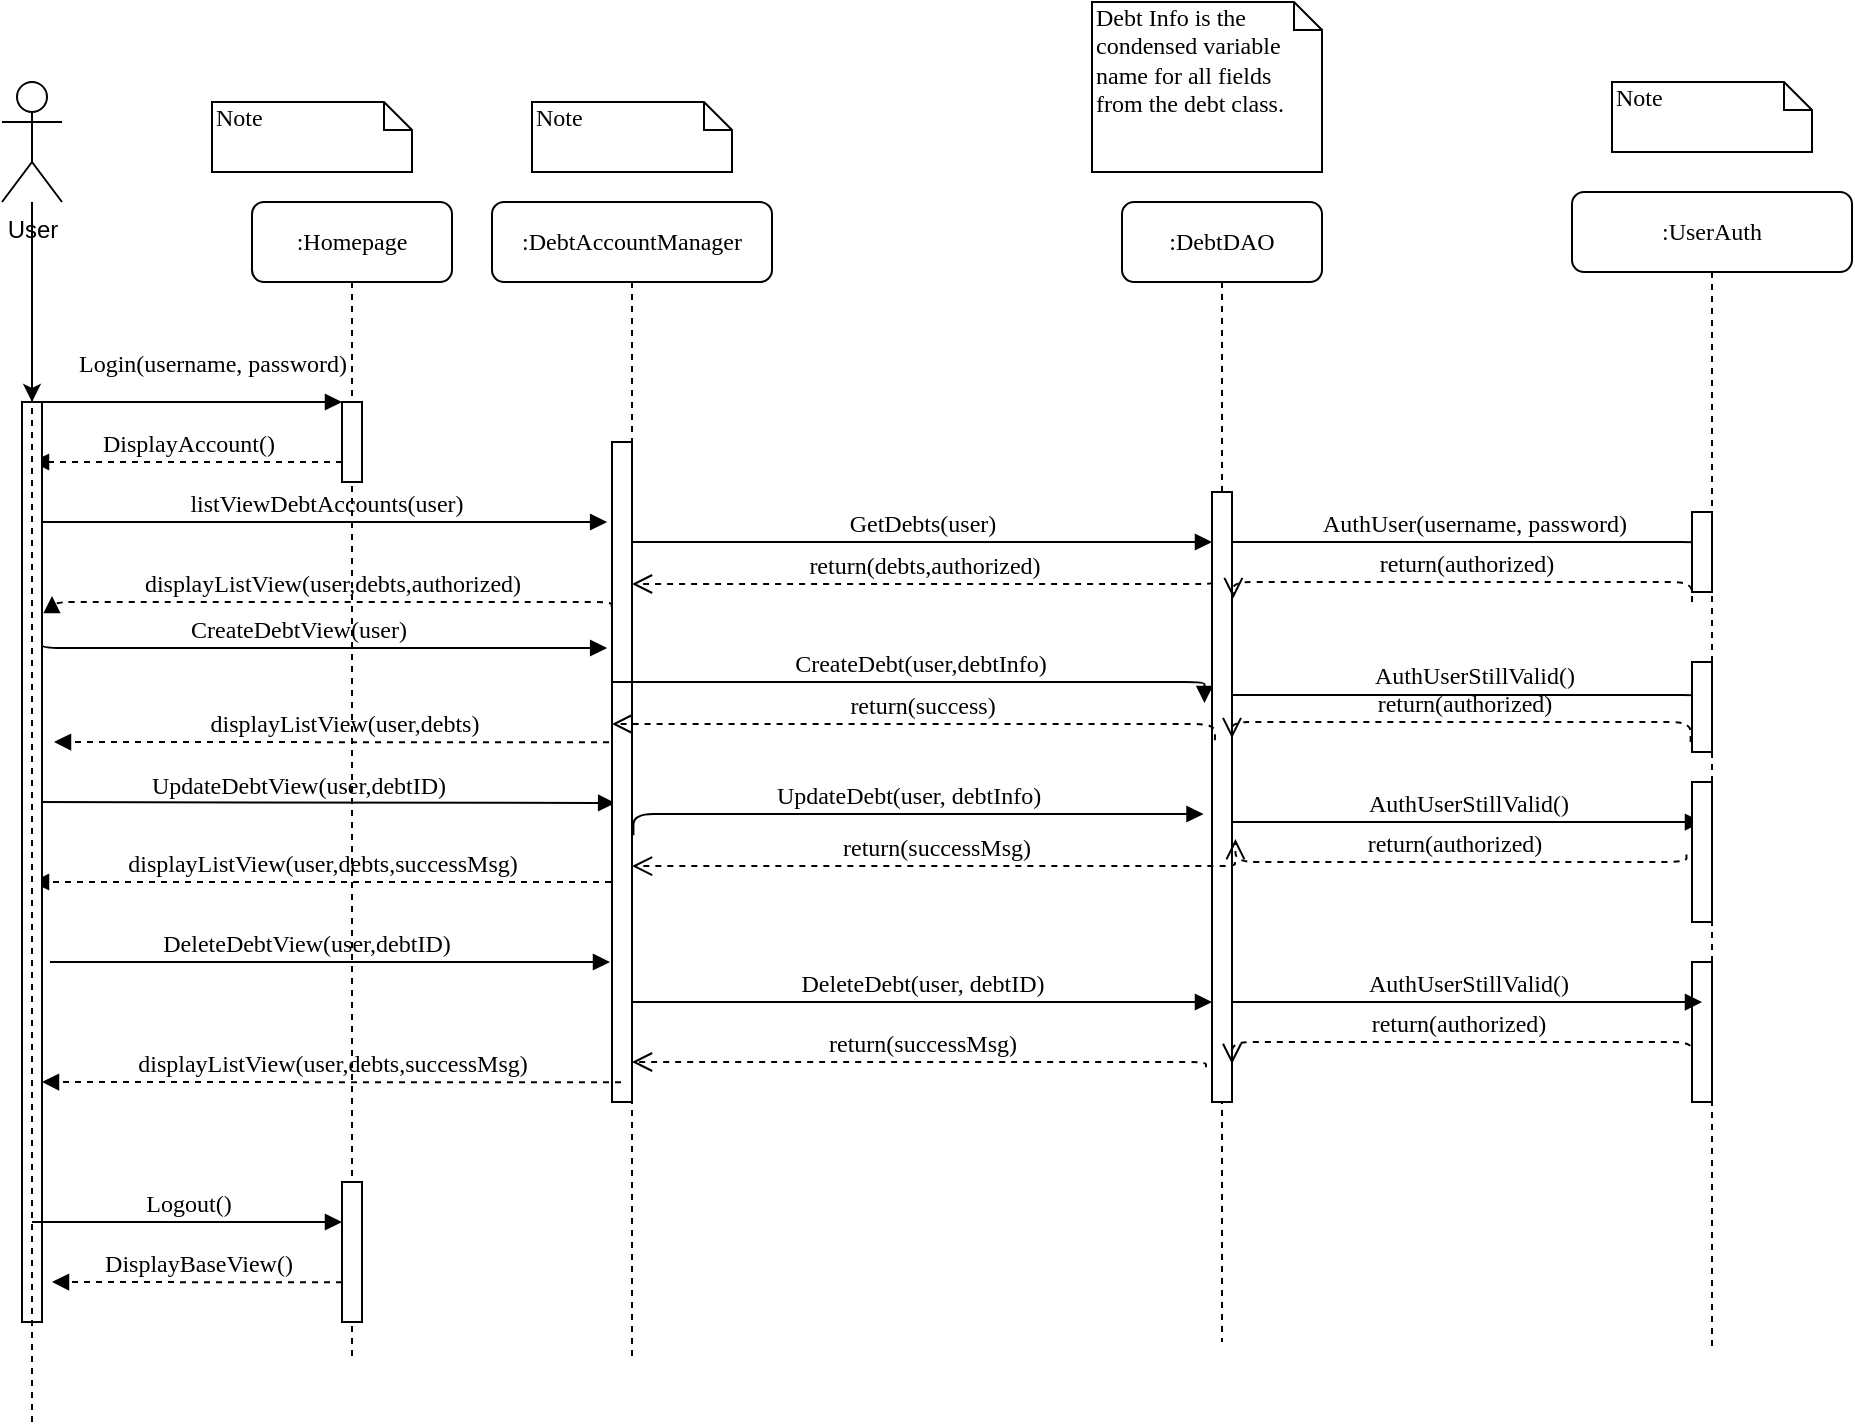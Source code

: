 <mxfile version="15.2.7" type="device"><diagram name="Page-1" id="13e1069c-82ec-6db2-03f1-153e76fe0fe0"><mxGraphModel dx="870" dy="1387" grid="1" gridSize="10" guides="1" tooltips="1" connect="1" arrows="1" fold="1" page="1" pageScale="1" pageWidth="1100" pageHeight="850" background="none" math="0" shadow="0"><root><mxCell id="0"/><mxCell id="1" parent="0"/><mxCell id="7baba1c4bc27f4b0-2" value=":Homepage" style="shape=umlLifeline;perimeter=lifelinePerimeter;whiteSpace=wrap;html=1;container=1;collapsible=0;recursiveResize=0;outlineConnect=0;rounded=1;shadow=0;comic=0;labelBackgroundColor=none;strokeWidth=1;fontFamily=Verdana;fontSize=12;align=center;" parent="1" vertex="1"><mxGeometry x="260" y="80" width="100" height="580" as="geometry"/></mxCell><mxCell id="7baba1c4bc27f4b0-10" value="" style="html=1;points=[];perimeter=orthogonalPerimeter;rounded=0;shadow=0;comic=0;labelBackgroundColor=none;strokeWidth=1;fontFamily=Verdana;fontSize=12;align=center;" parent="7baba1c4bc27f4b0-2" vertex="1"><mxGeometry x="45" y="100" width="10" height="40" as="geometry"/></mxCell><mxCell id="4TVEe99Xzf-qVYbrV3lp-6" value="DisplayAccount()" style="html=1;verticalAlign=bottom;endArrow=block;labelBackgroundColor=none;fontFamily=Verdana;fontSize=12;edgeStyle=elbowEdgeStyle;elbow=vertical;dashed=1;" parent="7baba1c4bc27f4b0-2" edge="1"><mxGeometry relative="1" as="geometry"><mxPoint x="45" y="130" as="sourcePoint"/><mxPoint x="-110" y="130" as="targetPoint"/></mxGeometry></mxCell><mxCell id="4TVEe99Xzf-qVYbrV3lp-9" value="displayListView(user,debts,authorized)" style="html=1;verticalAlign=bottom;endArrow=block;labelBackgroundColor=none;fontFamily=Verdana;fontSize=12;edgeStyle=elbowEdgeStyle;elbow=vertical;jumpStyle=line;dashed=1;exitX=-0.014;exitY=0.25;exitDx=0;exitDy=0;exitPerimeter=0;" parent="7baba1c4bc27f4b0-2" source="7baba1c4bc27f4b0-13" edge="1"><mxGeometry relative="1" as="geometry"><mxPoint x="189.5" y="191" as="sourcePoint"/><mxPoint x="-100" y="197" as="targetPoint"/></mxGeometry></mxCell><mxCell id="4TVEe99Xzf-qVYbrV3lp-13" value="UpdateDebtView(user,debtID)" style="html=1;verticalAlign=bottom;endArrow=block;labelBackgroundColor=none;fontFamily=Verdana;fontSize=12;edgeStyle=elbowEdgeStyle;elbow=vertical;entryX=0.157;entryY=0.548;entryDx=0;entryDy=0;entryPerimeter=0;" parent="7baba1c4bc27f4b0-2" target="7baba1c4bc27f4b0-13" edge="1"><mxGeometry x="-0.088" relative="1" as="geometry"><mxPoint x="-110" y="300" as="sourcePoint"/><mxPoint x="170" y="300" as="targetPoint"/><mxPoint as="offset"/></mxGeometry></mxCell><mxCell id="4TVEe99Xzf-qVYbrV3lp-21" value="" style="html=1;points=[];perimeter=orthogonalPerimeter;rounded=0;shadow=0;comic=0;labelBackgroundColor=none;strokeWidth=1;fontFamily=Verdana;fontSize=12;align=center;" parent="7baba1c4bc27f4b0-2" vertex="1"><mxGeometry x="45" y="490" width="10" height="70" as="geometry"/></mxCell><mxCell id="4TVEe99Xzf-qVYbrV3lp-23" value="DisplayBaseView()" style="html=1;verticalAlign=bottom;endArrow=block;labelBackgroundColor=none;fontFamily=Verdana;fontSize=12;edgeStyle=elbowEdgeStyle;elbow=vertical;dashed=1;" parent="7baba1c4bc27f4b0-2" edge="1"><mxGeometry relative="1" as="geometry"><mxPoint x="45" y="540.14" as="sourcePoint"/><mxPoint x="-100" y="540" as="targetPoint"/></mxGeometry></mxCell><mxCell id="fCxWmug6QsuTnybMGCIH-9" value="displayListView(user,debts)" style="html=1;verticalAlign=bottom;endArrow=block;labelBackgroundColor=none;fontFamily=Verdana;fontSize=12;edgeStyle=elbowEdgeStyle;elbow=vertical;jumpStyle=line;dashed=1;" parent="7baba1c4bc27f4b0-2" edge="1"><mxGeometry relative="1" as="geometry"><mxPoint x="190.5" y="270.14" as="sourcePoint"/><mxPoint x="-99" y="270.14" as="targetPoint"/></mxGeometry></mxCell><mxCell id="fCxWmug6QsuTnybMGCIH-10" value="displayListView(user,debts,successMsg)" style="html=1;verticalAlign=bottom;endArrow=block;labelBackgroundColor=none;fontFamily=Verdana;fontSize=12;edgeStyle=elbowEdgeStyle;elbow=vertical;jumpStyle=line;dashed=1;" parent="7baba1c4bc27f4b0-2" edge="1"><mxGeometry relative="1" as="geometry"><mxPoint x="179.5" y="340.0" as="sourcePoint"/><mxPoint x="-110" y="340.0" as="targetPoint"/></mxGeometry></mxCell><mxCell id="4TVEe99Xzf-qVYbrV3lp-17" value="DeleteDebtView(user,debtID)" style="html=1;verticalAlign=bottom;endArrow=block;labelBackgroundColor=none;fontFamily=Verdana;fontSize=12;edgeStyle=elbowEdgeStyle;elbow=vertical;" parent="7baba1c4bc27f4b0-2" edge="1"><mxGeometry x="-0.088" relative="1" as="geometry"><mxPoint x="-101" y="380" as="sourcePoint"/><mxPoint x="179" y="380" as="targetPoint"/><mxPoint as="offset"/><Array as="points"><mxPoint x="80" y="380"/></Array></mxGeometry></mxCell><mxCell id="7baba1c4bc27f4b0-3" value=":DebtAccountManager" style="shape=umlLifeline;perimeter=lifelinePerimeter;whiteSpace=wrap;html=1;container=1;collapsible=0;recursiveResize=0;outlineConnect=0;rounded=1;shadow=0;comic=0;labelBackgroundColor=none;strokeWidth=1;fontFamily=Verdana;fontSize=12;align=center;" parent="1" vertex="1"><mxGeometry x="380" y="80" width="140" height="580" as="geometry"/></mxCell><mxCell id="7baba1c4bc27f4b0-13" value="" style="html=1;points=[];perimeter=orthogonalPerimeter;rounded=0;shadow=0;comic=0;labelBackgroundColor=none;strokeWidth=1;fontFamily=Verdana;fontSize=12;align=center;" parent="7baba1c4bc27f4b0-3" vertex="1"><mxGeometry x="60" y="120" width="10" height="330" as="geometry"/></mxCell><mxCell id="4TVEe99Xzf-qVYbrV3lp-12" value="CreateDebt(user,debtInfo)" style="html=1;verticalAlign=bottom;endArrow=block;labelBackgroundColor=none;fontFamily=Verdana;fontSize=12;edgeStyle=elbowEdgeStyle;elbow=vertical;entryX=-0.376;entryY=0.346;entryDx=0;entryDy=0;entryPerimeter=0;" parent="7baba1c4bc27f4b0-3" target="7baba1c4bc27f4b0-16" edge="1"><mxGeometry relative="1" as="geometry"><mxPoint x="60" y="240" as="sourcePoint"/><Array as="points"><mxPoint x="175" y="240"/><mxPoint x="85" y="210"/></Array><mxPoint x="200" y="240" as="targetPoint"/></mxGeometry></mxCell><mxCell id="7baba1c4bc27f4b0-4" value=":DebtDAO" style="shape=umlLifeline;perimeter=lifelinePerimeter;whiteSpace=wrap;html=1;container=1;collapsible=0;recursiveResize=0;outlineConnect=0;rounded=1;shadow=0;comic=0;labelBackgroundColor=none;strokeWidth=1;fontFamily=Verdana;fontSize=12;align=center;" parent="1" vertex="1"><mxGeometry x="695" y="80" width="100" height="570" as="geometry"/></mxCell><mxCell id="4TVEe99Xzf-qVYbrV3lp-11" value="return(debts,authorized)" style="html=1;verticalAlign=bottom;endArrow=open;dashed=1;endSize=8;labelBackgroundColor=none;fontFamily=Verdana;fontSize=12;edgeStyle=elbowEdgeStyle;elbow=vertical;" parent="7baba1c4bc27f4b0-4" target="7baba1c4bc27f4b0-3" edge="1"><mxGeometry relative="1" as="geometry"><mxPoint x="-100" y="191" as="targetPoint"/><Array as="points"><mxPoint x="-100" y="191"/><mxPoint x="-10" y="190"/><mxPoint x="20" y="190"/></Array><mxPoint x="45" y="190" as="sourcePoint"/></mxGeometry></mxCell><mxCell id="fCxWmug6QsuTnybMGCIH-18" value="AuthUser(username, password)" style="html=1;verticalAlign=bottom;endArrow=block;labelBackgroundColor=none;fontFamily=Verdana;fontSize=12;edgeStyle=elbowEdgeStyle;elbow=vertical;entryX=0.5;entryY=0.214;entryDx=0;entryDy=0;entryPerimeter=0;" parent="7baba1c4bc27f4b0-4" target="fCxWmug6QsuTnybMGCIH-15" edge="1"><mxGeometry relative="1" as="geometry"><mxPoint x="55" y="170" as="sourcePoint"/><Array as="points"><mxPoint x="155" y="170"/><mxPoint x="65" y="140"/></Array><mxPoint x="275" y="170" as="targetPoint"/></mxGeometry></mxCell><mxCell id="fCxWmug6QsuTnybMGCIH-22" value="AuthUserStillValid()" style="html=1;verticalAlign=bottom;endArrow=block;labelBackgroundColor=none;fontFamily=Verdana;fontSize=12;edgeStyle=elbowEdgeStyle;elbow=vertical;entryX=0.5;entryY=0.214;entryDx=0;entryDy=0;entryPerimeter=0;" parent="7baba1c4bc27f4b0-4" edge="1"><mxGeometry relative="1" as="geometry"><mxPoint x="55" y="310.02" as="sourcePoint"/><Array as="points"><mxPoint x="155" y="310.02"/><mxPoint x="65" y="280.02"/></Array><mxPoint x="290" y="310" as="targetPoint"/></mxGeometry></mxCell><mxCell id="fCxWmug6QsuTnybMGCIH-27" value="AuthUserStillValid()" style="html=1;verticalAlign=bottom;endArrow=block;labelBackgroundColor=none;fontFamily=Verdana;fontSize=12;edgeStyle=elbowEdgeStyle;elbow=vertical;entryX=0.5;entryY=0.214;entryDx=0;entryDy=0;entryPerimeter=0;" parent="7baba1c4bc27f4b0-4" edge="1"><mxGeometry relative="1" as="geometry"><mxPoint x="55" y="246.44" as="sourcePoint"/><Array as="points"><mxPoint x="155" y="246.44"/><mxPoint x="65" y="216.44"/></Array><mxPoint x="290" y="240.0" as="targetPoint"/></mxGeometry></mxCell><mxCell id="7baba1c4bc27f4b0-16" value="" style="html=1;points=[];perimeter=orthogonalPerimeter;rounded=0;shadow=0;comic=0;labelBackgroundColor=none;strokeWidth=1;fontFamily=Verdana;fontSize=12;align=center;" parent="1" vertex="1"><mxGeometry x="740" y="225" width="10" height="305" as="geometry"/></mxCell><mxCell id="7baba1c4bc27f4b0-17" value="GetDebts(user)" style="html=1;verticalAlign=bottom;endArrow=block;labelBackgroundColor=none;fontFamily=Verdana;fontSize=12;edgeStyle=elbowEdgeStyle;elbow=vertical;" parent="1" source="7baba1c4bc27f4b0-13" target="7baba1c4bc27f4b0-16" edge="1"><mxGeometry relative="1" as="geometry"><mxPoint x="510" y="220" as="sourcePoint"/><Array as="points"><mxPoint x="550" y="250"/><mxPoint x="460" y="220"/></Array></mxGeometry></mxCell><mxCell id="7baba1c4bc27f4b0-11" value="Login(username, password)" style="html=1;verticalAlign=bottom;endArrow=block;entryX=0;entryY=0;labelBackgroundColor=none;fontFamily=Verdana;fontSize=12;edgeStyle=elbowEdgeStyle;elbow=vertical;" parent="1" source="7baba1c4bc27f4b0-9" target="7baba1c4bc27f4b0-10" edge="1"><mxGeometry x="0.132" y="10" relative="1" as="geometry"><mxPoint x="220" y="190" as="sourcePoint"/><mxPoint as="offset"/></mxGeometry></mxCell><mxCell id="7baba1c4bc27f4b0-41" value="Note" style="shape=note;whiteSpace=wrap;html=1;size=14;verticalAlign=top;align=left;spacingTop=-6;rounded=0;shadow=0;comic=0;labelBackgroundColor=none;strokeWidth=1;fontFamily=Verdana;fontSize=12" parent="1" vertex="1"><mxGeometry x="240" y="30" width="100" height="35" as="geometry"/></mxCell><mxCell id="7baba1c4bc27f4b0-42" value="Note" style="shape=note;whiteSpace=wrap;html=1;size=14;verticalAlign=top;align=left;spacingTop=-6;rounded=0;shadow=0;comic=0;labelBackgroundColor=none;strokeWidth=1;fontFamily=Verdana;fontSize=12" parent="1" vertex="1"><mxGeometry x="400" y="30" width="100" height="35" as="geometry"/></mxCell><mxCell id="7baba1c4bc27f4b0-43" value="Debt Info is the condensed variable name for all fields from the debt class." style="shape=note;whiteSpace=wrap;html=1;size=14;verticalAlign=top;align=left;spacingTop=-6;rounded=0;shadow=0;comic=0;labelBackgroundColor=none;strokeWidth=1;fontFamily=Verdana;fontSize=12" parent="1" vertex="1"><mxGeometry x="680" y="-20" width="115" height="85" as="geometry"/></mxCell><mxCell id="7baba1c4bc27f4b0-9" value="" style="html=1;points=[];perimeter=orthogonalPerimeter;rounded=0;shadow=0;comic=0;labelBackgroundColor=none;strokeWidth=1;fontFamily=Verdana;fontSize=12;align=center;" parent="1" vertex="1"><mxGeometry x="145" y="180" width="10" height="460" as="geometry"/></mxCell><mxCell id="4TVEe99Xzf-qVYbrV3lp-2" value="" style="endArrow=none;dashed=1;html=1;" parent="1" edge="1"><mxGeometry width="50" height="50" relative="1" as="geometry"><mxPoint x="150" y="690" as="sourcePoint"/><mxPoint x="150" y="120" as="targetPoint"/></mxGeometry></mxCell><mxCell id="fCxWmug6QsuTnybMGCIH-1" value="" style="edgeStyle=orthogonalEdgeStyle;rounded=0;orthogonalLoop=1;jettySize=auto;html=1;" parent="1" source="4TVEe99Xzf-qVYbrV3lp-3" target="7baba1c4bc27f4b0-9" edge="1"><mxGeometry relative="1" as="geometry"><mxPoint x="150" y="120" as="sourcePoint"/></mxGeometry></mxCell><mxCell id="4TVEe99Xzf-qVYbrV3lp-3" value="User" style="shape=umlActor;verticalLabelPosition=bottom;verticalAlign=top;html=1;outlineConnect=0;" parent="1" vertex="1"><mxGeometry x="135" y="20" width="30" height="60" as="geometry"/></mxCell><mxCell id="4TVEe99Xzf-qVYbrV3lp-7" value="listViewDebtAccounts(user)" style="html=1;verticalAlign=bottom;endArrow=block;labelBackgroundColor=none;fontFamily=Verdana;fontSize=12;edgeStyle=elbowEdgeStyle;elbow=vertical;entryX=-0.243;entryY=0.12;entryDx=0;entryDy=0;entryPerimeter=0;" parent="1" target="7baba1c4bc27f4b0-13" edge="1"><mxGeometry relative="1" as="geometry"><mxPoint x="155" y="240" as="sourcePoint"/><mxPoint x="420" y="240" as="targetPoint"/><Array as="points"><mxPoint x="390" y="240"/></Array></mxGeometry></mxCell><mxCell id="4TVEe99Xzf-qVYbrV3lp-10" value="CreateDebtView(user)" style="html=1;verticalAlign=bottom;endArrow=block;labelBackgroundColor=none;fontFamily=Verdana;fontSize=12;edgeStyle=elbowEdgeStyle;elbow=vertical;entryX=-0.243;entryY=0.311;entryDx=0;entryDy=0;entryPerimeter=0;" parent="1" target="7baba1c4bc27f4b0-13" edge="1"><mxGeometry x="-0.088" relative="1" as="geometry"><mxPoint x="155" y="300" as="sourcePoint"/><mxPoint x="420" y="304" as="targetPoint"/><mxPoint as="offset"/><Array as="points"><mxPoint x="360" y="303"/></Array></mxGeometry></mxCell><mxCell id="4TVEe99Xzf-qVYbrV3lp-14" value="UpdateDebt(user, debtInfo)" style="html=1;verticalAlign=bottom;endArrow=block;labelBackgroundColor=none;fontFamily=Verdana;fontSize=12;edgeStyle=elbowEdgeStyle;elbow=vertical;entryX=-0.424;entryY=0.529;entryDx=0;entryDy=0;entryPerimeter=0;exitX=1.071;exitY=0.596;exitDx=0;exitDy=0;exitPerimeter=0;" parent="1" source="7baba1c4bc27f4b0-13" target="7baba1c4bc27f4b0-16" edge="1"><mxGeometry relative="1" as="geometry"><mxPoint x="440" y="369.5" as="sourcePoint"/><Array as="points"><mxPoint x="510" y="386"/><mxPoint x="520" y="400"/><mxPoint x="555" y="369.5"/><mxPoint x="465" y="339.5"/></Array><mxPoint x="580" y="369.5" as="targetPoint"/></mxGeometry></mxCell><mxCell id="4TVEe99Xzf-qVYbrV3lp-16" value="return(success)" style="html=1;verticalAlign=bottom;endArrow=open;dashed=1;endSize=8;labelBackgroundColor=none;fontFamily=Verdana;fontSize=12;edgeStyle=elbowEdgeStyle;elbow=vertical;exitX=0.148;exitY=0.407;exitDx=0;exitDy=0;exitPerimeter=0;" parent="1" source="7baba1c4bc27f4b0-16" edge="1"><mxGeometry relative="1" as="geometry"><mxPoint x="440" y="341" as="targetPoint"/><Array as="points"><mxPoint x="740" y="341"/><mxPoint x="530" y="340"/><mxPoint x="560" y="340"/></Array><mxPoint x="585" y="340" as="sourcePoint"/></mxGeometry></mxCell><mxCell id="fCxWmug6QsuTnybMGCIH-3" value="return(successMsg)" style="html=1;verticalAlign=bottom;endArrow=open;dashed=1;endSize=8;labelBackgroundColor=none;fontFamily=Verdana;fontSize=12;edgeStyle=elbowEdgeStyle;elbow=vertical;exitX=0.148;exitY=0.407;exitDx=0;exitDy=0;exitPerimeter=0;" parent="1" edge="1"><mxGeometry relative="1" as="geometry"><mxPoint x="450" y="412.04" as="targetPoint"/><Array as="points"><mxPoint x="750" y="412.04"/><mxPoint x="540" y="411.04"/><mxPoint x="570" y="411.04"/></Array><mxPoint x="751.48" y="410.0" as="sourcePoint"/></mxGeometry></mxCell><mxCell id="4TVEe99Xzf-qVYbrV3lp-19" value="return(successMsg)" style="html=1;verticalAlign=bottom;endArrow=open;dashed=1;endSize=8;labelBackgroundColor=none;fontFamily=Verdana;fontSize=12;edgeStyle=elbowEdgeStyle;elbow=vertical;exitX=-0.3;exitY=0.943;exitDx=0;exitDy=0;exitPerimeter=0;" parent="1" source="7baba1c4bc27f4b0-16" target="7baba1c4bc27f4b0-3" edge="1"><mxGeometry relative="1" as="geometry"><mxPoint x="590" y="475.5" as="targetPoint"/><Array as="points"><mxPoint x="580" y="510"/><mxPoint x="650" y="476"/><mxPoint x="590" y="475.5"/><mxPoint x="680" y="474.5"/><mxPoint x="710" y="474.5"/></Array><mxPoint x="690" y="476" as="sourcePoint"/></mxGeometry></mxCell><mxCell id="4TVEe99Xzf-qVYbrV3lp-18" value="DeleteDebt(user, debtID)" style="html=1;verticalAlign=bottom;endArrow=block;labelBackgroundColor=none;fontFamily=Verdana;fontSize=12;edgeStyle=elbowEdgeStyle;elbow=vertical;" parent="1" edge="1"><mxGeometry relative="1" as="geometry"><mxPoint x="450" y="480" as="sourcePoint"/><Array as="points"><mxPoint x="555" y="480"/><mxPoint x="465" y="450"/></Array><mxPoint x="740" y="480" as="targetPoint"/></mxGeometry></mxCell><mxCell id="fCxWmug6QsuTnybMGCIH-11" value="displayListView(user,debts,successMsg)" style="html=1;verticalAlign=bottom;endArrow=block;labelBackgroundColor=none;fontFamily=Verdana;fontSize=12;edgeStyle=elbowEdgeStyle;elbow=vertical;jumpStyle=line;dashed=1;" parent="1" edge="1"><mxGeometry relative="1" as="geometry"><mxPoint x="444.5" y="520.14" as="sourcePoint"/><mxPoint x="155" y="520.14" as="targetPoint"/></mxGeometry></mxCell><mxCell id="4TVEe99Xzf-qVYbrV3lp-22" value="Logout()" style="html=1;verticalAlign=bottom;endArrow=block;entryX=0;entryY=0;labelBackgroundColor=none;fontFamily=Verdana;fontSize=12;edgeStyle=elbowEdgeStyle;elbow=vertical;" parent="1" edge="1"><mxGeometry relative="1" as="geometry"><mxPoint x="150" y="590" as="sourcePoint"/><mxPoint x="305" y="590.14" as="targetPoint"/></mxGeometry></mxCell><mxCell id="fCxWmug6QsuTnybMGCIH-14" value=":UserAuth" style="shape=umlLifeline;perimeter=lifelinePerimeter;whiteSpace=wrap;html=1;container=1;collapsible=0;recursiveResize=0;outlineConnect=0;rounded=1;shadow=0;comic=0;labelBackgroundColor=none;strokeWidth=1;fontFamily=Verdana;fontSize=12;align=center;" parent="1" vertex="1"><mxGeometry x="920" y="75" width="140" height="580" as="geometry"/></mxCell><mxCell id="fCxWmug6QsuTnybMGCIH-15" value="" style="html=1;points=[];perimeter=orthogonalPerimeter;rounded=0;shadow=0;comic=0;labelBackgroundColor=none;strokeWidth=1;fontFamily=Verdana;fontSize=12;align=center;" parent="fCxWmug6QsuTnybMGCIH-14" vertex="1"><mxGeometry x="60" y="160" width="10" height="40" as="geometry"/></mxCell><mxCell id="fCxWmug6QsuTnybMGCIH-19" value="return(authorized)" style="html=1;verticalAlign=bottom;endArrow=open;dashed=1;endSize=8;labelBackgroundColor=none;fontFamily=Verdana;fontSize=12;edgeStyle=elbowEdgeStyle;elbow=vertical;entryX=1.069;entryY=0.174;entryDx=0;entryDy=0;entryPerimeter=0;" parent="fCxWmug6QsuTnybMGCIH-14" target="7baba1c4bc27f4b0-16" edge="1"><mxGeometry relative="1" as="geometry"><mxPoint x="-160" y="206" as="targetPoint"/><Array as="points"><mxPoint x="-50" y="195"/><mxPoint x="5" y="205"/><mxPoint x="35" y="205"/></Array><mxPoint x="60" y="205" as="sourcePoint"/></mxGeometry></mxCell><mxCell id="fCxWmug6QsuTnybMGCIH-20" value="" style="html=1;points=[];perimeter=orthogonalPerimeter;rounded=0;shadow=0;comic=0;labelBackgroundColor=none;strokeWidth=1;fontFamily=Verdana;fontSize=12;align=center;" parent="fCxWmug6QsuTnybMGCIH-14" vertex="1"><mxGeometry x="60" y="295" width="10" height="70" as="geometry"/></mxCell><mxCell id="fCxWmug6QsuTnybMGCIH-23" value="" style="html=1;points=[];perimeter=orthogonalPerimeter;rounded=0;shadow=0;comic=0;labelBackgroundColor=none;strokeWidth=1;fontFamily=Verdana;fontSize=12;align=center;" parent="fCxWmug6QsuTnybMGCIH-14" vertex="1"><mxGeometry x="60" y="385" width="10" height="70" as="geometry"/></mxCell><mxCell id="fCxWmug6QsuTnybMGCIH-25" value="return(authorized)" style="html=1;verticalAlign=bottom;endArrow=open;dashed=1;endSize=8;labelBackgroundColor=none;fontFamily=Verdana;fontSize=12;edgeStyle=elbowEdgeStyle;elbow=vertical;exitX=-0.276;exitY=0.517;exitDx=0;exitDy=0;exitPerimeter=0;" parent="fCxWmug6QsuTnybMGCIH-14" edge="1"><mxGeometry relative="1" as="geometry"><mxPoint x="-170" y="436" as="targetPoint"/><Array as="points"><mxPoint x="-50" y="425"/><mxPoint x="-47.24" y="425.46"/><mxPoint x="7.07" y="456.46"/><mxPoint x="37.07" y="456.46"/></Array><mxPoint x="60" y="432.65" as="sourcePoint"/></mxGeometry></mxCell><mxCell id="fCxWmug6QsuTnybMGCIH-26" value="" style="html=1;points=[];perimeter=orthogonalPerimeter;rounded=0;shadow=0;comic=0;labelBackgroundColor=none;strokeWidth=1;fontFamily=Verdana;fontSize=12;align=center;" parent="fCxWmug6QsuTnybMGCIH-14" vertex="1"><mxGeometry x="60" y="235" width="10" height="45" as="geometry"/></mxCell><mxCell id="fCxWmug6QsuTnybMGCIH-17" value="Note" style="shape=note;whiteSpace=wrap;html=1;size=14;verticalAlign=top;align=left;spacingTop=-6;rounded=0;shadow=0;comic=0;labelBackgroundColor=none;strokeWidth=1;fontFamily=Verdana;fontSize=12" parent="1" vertex="1"><mxGeometry x="940" y="20" width="100" height="35" as="geometry"/></mxCell><mxCell id="fCxWmug6QsuTnybMGCIH-21" value="return(authorized)" style="html=1;verticalAlign=bottom;endArrow=open;dashed=1;endSize=8;labelBackgroundColor=none;fontFamily=Verdana;fontSize=12;edgeStyle=elbowEdgeStyle;elbow=vertical;entryX=1.172;entryY=0.569;entryDx=0;entryDy=0;entryPerimeter=0;exitX=-0.276;exitY=0.517;exitDx=0;exitDy=0;exitPerimeter=0;" parent="1" source="fCxWmug6QsuTnybMGCIH-20" target="7baba1c4bc27f4b0-16" edge="1"><mxGeometry relative="1" as="geometry"><mxPoint x="750" y="428.07" as="targetPoint"/><Array as="points"><mxPoint x="880" y="410"/><mxPoint x="870" y="399"/><mxPoint x="924.31" y="430"/><mxPoint x="954.31" y="430"/></Array><mxPoint x="970" y="420" as="sourcePoint"/></mxGeometry></mxCell><mxCell id="fCxWmug6QsuTnybMGCIH-24" value="AuthUserStillValid()" style="html=1;verticalAlign=bottom;endArrow=block;labelBackgroundColor=none;fontFamily=Verdana;fontSize=12;edgeStyle=elbowEdgeStyle;elbow=vertical;entryX=0.5;entryY=0.214;entryDx=0;entryDy=0;entryPerimeter=0;" parent="1" edge="1"><mxGeometry relative="1" as="geometry"><mxPoint x="750" y="480.02" as="sourcePoint"/><Array as="points"><mxPoint x="850" y="480.02"/><mxPoint x="760" y="450.02"/></Array><mxPoint x="985" y="480" as="targetPoint"/></mxGeometry></mxCell><mxCell id="fCxWmug6QsuTnybMGCIH-28" value="return(authorized)" style="html=1;verticalAlign=bottom;endArrow=open;dashed=1;endSize=8;labelBackgroundColor=none;fontFamily=Verdana;fontSize=12;edgeStyle=elbowEdgeStyle;elbow=vertical;entryX=1.069;entryY=0.174;entryDx=0;entryDy=0;entryPerimeter=0;" parent="1" edge="1"><mxGeometry relative="1" as="geometry"><mxPoint x="750" y="348.07" as="targetPoint"/><Array as="points"><mxPoint x="869.31" y="340"/><mxPoint x="924.31" y="350"/><mxPoint x="954.31" y="350"/></Array><mxPoint x="979.31" y="350" as="sourcePoint"/></mxGeometry></mxCell></root></mxGraphModel></diagram></mxfile>